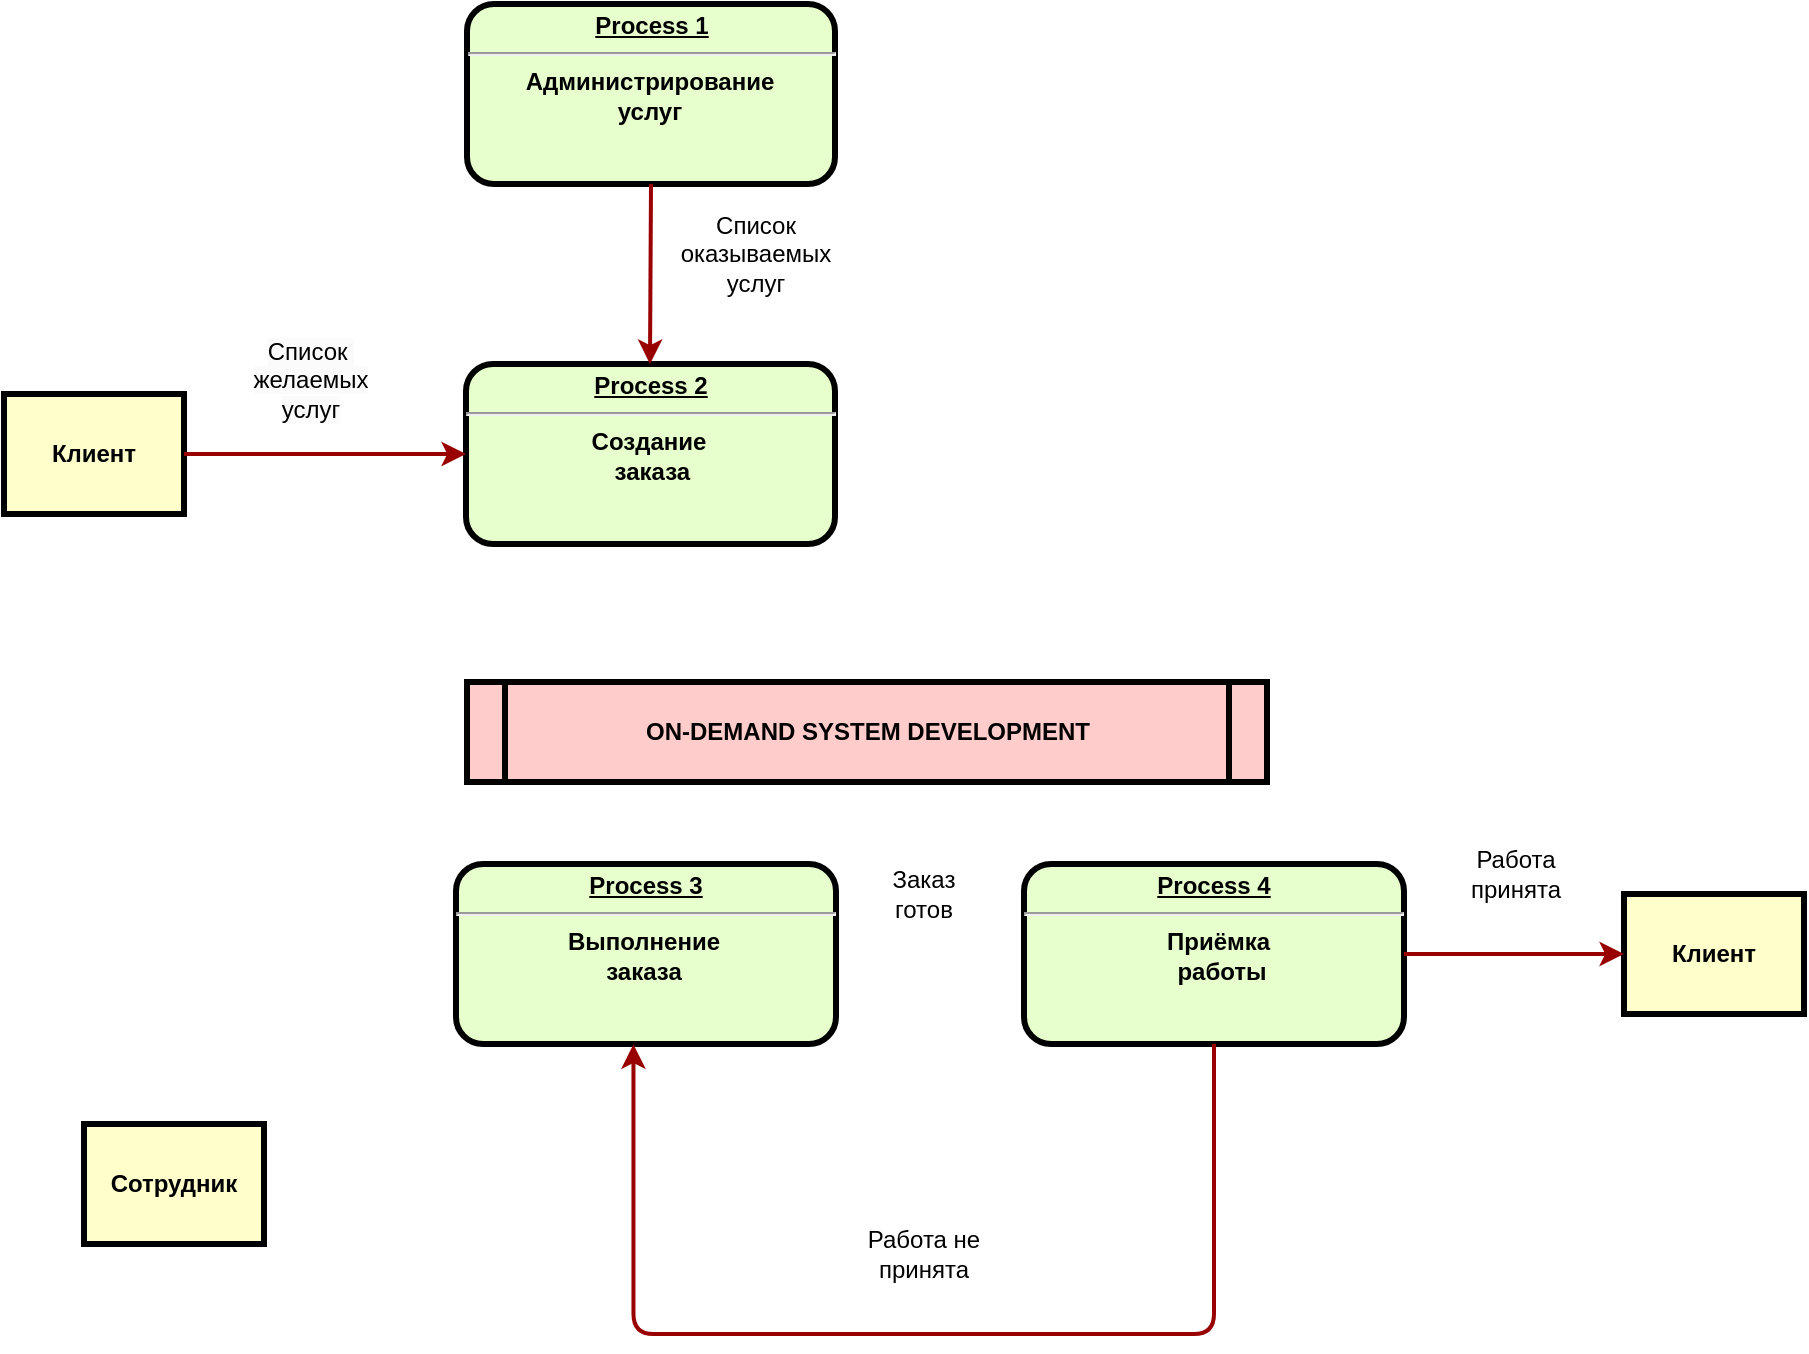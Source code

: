 <mxfile version="22.0.8" type="github">
  <diagram name="Page-1" id="c7558073-3199-34d8-9f00-42111426c3f3">
    <mxGraphModel dx="1080" dy="653" grid="1" gridSize="10" guides="1" tooltips="1" connect="1" arrows="1" fold="1" page="1" pageScale="1" pageWidth="826" pageHeight="1169" background="none" math="0" shadow="0">
      <root>
        <mxCell id="0" />
        <mxCell id="1" parent="0" />
        <mxCell id="JBshEm-0F6KnwGnWljbG-96" value="Клиент" style="whiteSpace=wrap;align=center;verticalAlign=middle;fontStyle=1;strokeWidth=3;fillColor=#FFFFCC" vertex="1" parent="1">
          <mxGeometry x="40" y="215" width="90" height="60" as="geometry" />
        </mxCell>
        <mxCell id="JBshEm-0F6KnwGnWljbG-99" value="&lt;p style=&quot;margin: 0px; margin-top: 4px; text-align: center; text-decoration: underline;&quot;&gt;&lt;strong&gt;Process 1&lt;br&gt;&lt;/strong&gt;&lt;/p&gt;&lt;hr&gt;&lt;p style=&quot;margin: 0px; margin-left: 8px;&quot;&gt;Администрирование&amp;nbsp; &amp;nbsp;&lt;/p&gt;&lt;p style=&quot;margin: 0px; margin-left: 8px;&quot;&gt;у&lt;span style=&quot;background-color: initial;&quot;&gt;слуг&amp;nbsp; &amp;nbsp;&lt;/span&gt;&lt;/p&gt;" style="verticalAlign=middle;align=center;overflow=fill;fontSize=12;fontFamily=Helvetica;html=1;rounded=1;fontStyle=1;strokeWidth=3;fillColor=#E6FFCC" vertex="1" parent="1">
          <mxGeometry x="271.5" y="20" width="184" height="90" as="geometry" />
        </mxCell>
        <mxCell id="JBshEm-0F6KnwGnWljbG-100" value="&lt;p style=&quot;margin: 0px; margin-top: 4px; text-align: center; text-decoration: underline;&quot;&gt;&lt;strong&gt;Process 4&lt;br&gt;&lt;/strong&gt;&lt;/p&gt;&lt;hr&gt;&lt;p style=&quot;margin: 0px; margin-left: 8px;&quot;&gt;Приёмка&amp;nbsp;&lt;/p&gt;&lt;p style=&quot;margin: 0px; margin-left: 8px;&quot;&gt;работы&lt;/p&gt;" style="verticalAlign=middle;align=center;overflow=fill;fontSize=12;fontFamily=Helvetica;html=1;rounded=1;fontStyle=1;strokeWidth=3;fillColor=#E6FFCC" vertex="1" parent="1">
          <mxGeometry x="550" y="450" width="190" height="90" as="geometry" />
        </mxCell>
        <mxCell id="JBshEm-0F6KnwGnWljbG-101" value="&lt;p style=&quot;margin: 0px; margin-top: 4px; text-align: center; text-decoration: underline;&quot;&gt;&lt;strong&gt;Process 2&lt;br&gt;&lt;/strong&gt;&lt;/p&gt;&lt;hr&gt;&lt;p style=&quot;margin: 0px; margin-left: 8px;&quot;&gt;Создание&amp;nbsp; &amp;nbsp;&lt;/p&gt;&lt;p style=&quot;margin: 0px; margin-left: 8px;&quot;&gt;заказа&amp;nbsp;&amp;nbsp;&lt;/p&gt;" style="verticalAlign=middle;align=center;overflow=fill;fontSize=12;fontFamily=Helvetica;html=1;rounded=1;fontStyle=1;strokeWidth=3;fillColor=#E6FFCC" vertex="1" parent="1">
          <mxGeometry x="271" y="200" width="184.5" height="90" as="geometry" />
        </mxCell>
        <mxCell id="JBshEm-0F6KnwGnWljbG-102" value="&lt;p style=&quot;margin: 0px; margin-top: 4px; text-align: center; text-decoration: underline;&quot;&gt;&lt;strong&gt;Process 3&lt;br&gt;&lt;/strong&gt;&lt;/p&gt;&lt;hr&gt;&lt;p style=&quot;margin: 0px; margin-left: 8px;&quot;&gt;Выполнение&amp;nbsp; &amp;nbsp;&lt;/p&gt;&lt;p style=&quot;margin: 0px; margin-left: 8px;&quot;&gt;&lt;span style=&quot;background-color: initial;&quot;&gt;заказа&amp;nbsp; &amp;nbsp;&lt;/span&gt;&lt;/p&gt;" style="verticalAlign=middle;align=center;overflow=fill;fontSize=12;fontFamily=Helvetica;html=1;rounded=1;fontStyle=1;strokeWidth=3;fillColor=#E6FFCC" vertex="1" parent="1">
          <mxGeometry x="266" y="450" width="190" height="90" as="geometry" />
        </mxCell>
        <mxCell id="JBshEm-0F6KnwGnWljbG-104" value="Сотрудник" style="whiteSpace=wrap;align=center;verticalAlign=middle;fontStyle=1;strokeWidth=3;fillColor=#FFFFCC" vertex="1" parent="1">
          <mxGeometry x="80" y="580" width="90" height="60" as="geometry" />
        </mxCell>
        <mxCell id="JBshEm-0F6KnwGnWljbG-105" value="ON-DEMAND SYSTEM DEVELOPMENT" style="shape=process;whiteSpace=wrap;align=center;verticalAlign=middle;size=0.048;fontStyle=1;strokeWidth=3;fillColor=#FFCCCC" vertex="1" parent="1">
          <mxGeometry x="271.5" y="359" width="400" height="50" as="geometry" />
        </mxCell>
        <mxCell id="JBshEm-0F6KnwGnWljbG-107" value="" style="edgeStyle=elbowEdgeStyle;elbow=horizontal;strokeColor=#990000;strokeWidth=2;exitX=1;exitY=0.5;exitDx=0;exitDy=0;entryX=0;entryY=0.5;entryDx=0;entryDy=0;" edge="1" parent="1" source="JBshEm-0F6KnwGnWljbG-96" target="JBshEm-0F6KnwGnWljbG-101">
          <mxGeometry width="100" height="100" relative="1" as="geometry">
            <mxPoint x="170" y="300" as="sourcePoint" />
            <mxPoint x="210" y="320" as="targetPoint" />
            <Array as="points">
              <mxPoint x="160" y="240" />
            </Array>
          </mxGeometry>
        </mxCell>
        <mxCell id="JBshEm-0F6KnwGnWljbG-108" value="&lt;span style=&quot;color: rgb(0, 0, 0); font-family: Helvetica; font-size: 12px; font-style: normal; font-variant-ligatures: normal; font-variant-caps: normal; font-weight: 400; letter-spacing: normal; orphans: 2; text-indent: 0px; text-transform: none; widows: 2; word-spacing: 0px; -webkit-text-stroke-width: 0px; background-color: rgb(251, 251, 251); text-decoration-thickness: initial; text-decoration-style: initial; text-decoration-color: initial; float: none; display: inline !important;&quot;&gt;Список&amp;nbsp;&lt;br&gt;&lt;/span&gt;&lt;span style=&quot;color: rgb(0, 0, 0); font-family: Helvetica; font-size: 12px; font-style: normal; font-variant-ligatures: normal; font-variant-caps: normal; font-weight: 400; letter-spacing: normal; orphans: 2; text-indent: 0px; text-transform: none; widows: 2; word-spacing: 0px; -webkit-text-stroke-width: 0px; background-color: rgb(251, 251, 251); text-decoration-thickness: initial; text-decoration-style: initial; text-decoration-color: initial; float: none; display: inline !important;&quot;&gt;желаемых &lt;br&gt;услуг&lt;/span&gt;" style="text;whiteSpace=wrap;html=1;align=center;" vertex="1" parent="1">
          <mxGeometry x="161" y="180" width="65" height="50" as="geometry" />
        </mxCell>
        <mxCell id="JBshEm-0F6KnwGnWljbG-110" value="" style="edgeStyle=elbowEdgeStyle;elbow=horizontal;strokeColor=#990000;strokeWidth=2;exitX=0.5;exitY=1;exitDx=0;exitDy=0;entryX=0.5;entryY=0;entryDx=0;entryDy=0;" edge="1" parent="1" source="JBshEm-0F6KnwGnWljbG-99" target="JBshEm-0F6KnwGnWljbG-101">
          <mxGeometry width="100" height="100" relative="1" as="geometry">
            <mxPoint x="550" y="160" as="sourcePoint" />
            <mxPoint x="691" y="160" as="targetPoint" />
            <Array as="points">
              <mxPoint x="363" y="170" />
            </Array>
          </mxGeometry>
        </mxCell>
        <mxCell id="JBshEm-0F6KnwGnWljbG-111" value="Список оказываемых услуг" style="text;html=1;strokeColor=none;fillColor=none;align=center;verticalAlign=middle;whiteSpace=wrap;rounded=0;" vertex="1" parent="1">
          <mxGeometry x="375.5" y="120" width="80" height="50" as="geometry" />
        </mxCell>
        <mxCell id="JBshEm-0F6KnwGnWljbG-115" value="Заказ готов" style="text;html=1;strokeColor=none;fillColor=none;align=center;verticalAlign=middle;whiteSpace=wrap;rounded=0;" vertex="1" parent="1">
          <mxGeometry x="470" y="450" width="60" height="30" as="geometry" />
        </mxCell>
        <mxCell id="JBshEm-0F6KnwGnWljbG-117" value="Клиент" style="whiteSpace=wrap;align=center;verticalAlign=middle;fontStyle=1;strokeWidth=3;fillColor=#FFFFCC" vertex="1" parent="1">
          <mxGeometry x="850" y="465" width="90" height="60" as="geometry" />
        </mxCell>
        <mxCell id="JBshEm-0F6KnwGnWljbG-118" value="" style="edgeStyle=elbowEdgeStyle;elbow=horizontal;strokeColor=#990000;strokeWidth=2;entryX=0;entryY=0.5;entryDx=0;entryDy=0;exitX=1;exitY=0.5;exitDx=0;exitDy=0;" edge="1" parent="1" source="JBshEm-0F6KnwGnWljbG-100" target="JBshEm-0F6KnwGnWljbG-117">
          <mxGeometry width="100" height="100" relative="1" as="geometry">
            <mxPoint x="740" y="500" as="sourcePoint" />
            <mxPoint x="281" y="255" as="targetPoint" />
            <Array as="points">
              <mxPoint x="790" y="490" />
            </Array>
          </mxGeometry>
        </mxCell>
        <mxCell id="JBshEm-0F6KnwGnWljbG-119" value="Работа принята" style="text;html=1;strokeColor=none;fillColor=none;align=center;verticalAlign=middle;whiteSpace=wrap;rounded=0;" vertex="1" parent="1">
          <mxGeometry x="766" y="430" width="60" height="50" as="geometry" />
        </mxCell>
        <mxCell id="JBshEm-0F6KnwGnWljbG-122" value="" style="edgeStyle=elbowEdgeStyle;elbow=horizontal;strokeColor=#990000;strokeWidth=2;exitX=0.5;exitY=1;exitDx=0;exitDy=0;entryX=0.467;entryY=1.002;entryDx=0;entryDy=0;entryPerimeter=0;" edge="1" parent="1" source="JBshEm-0F6KnwGnWljbG-100" target="JBshEm-0F6KnwGnWljbG-102">
          <mxGeometry width="100" height="100" relative="1" as="geometry">
            <mxPoint x="389" y="690" as="sourcePoint" />
            <mxPoint x="530" y="690" as="targetPoint" />
            <Array as="points">
              <mxPoint x="419" y="685" />
            </Array>
          </mxGeometry>
        </mxCell>
        <mxCell id="JBshEm-0F6KnwGnWljbG-123" value="Работа не принята" style="text;html=1;strokeColor=none;fillColor=none;align=center;verticalAlign=middle;whiteSpace=wrap;rounded=0;" vertex="1" parent="1">
          <mxGeometry x="470" y="620" width="60" height="50" as="geometry" />
        </mxCell>
      </root>
    </mxGraphModel>
  </diagram>
</mxfile>
